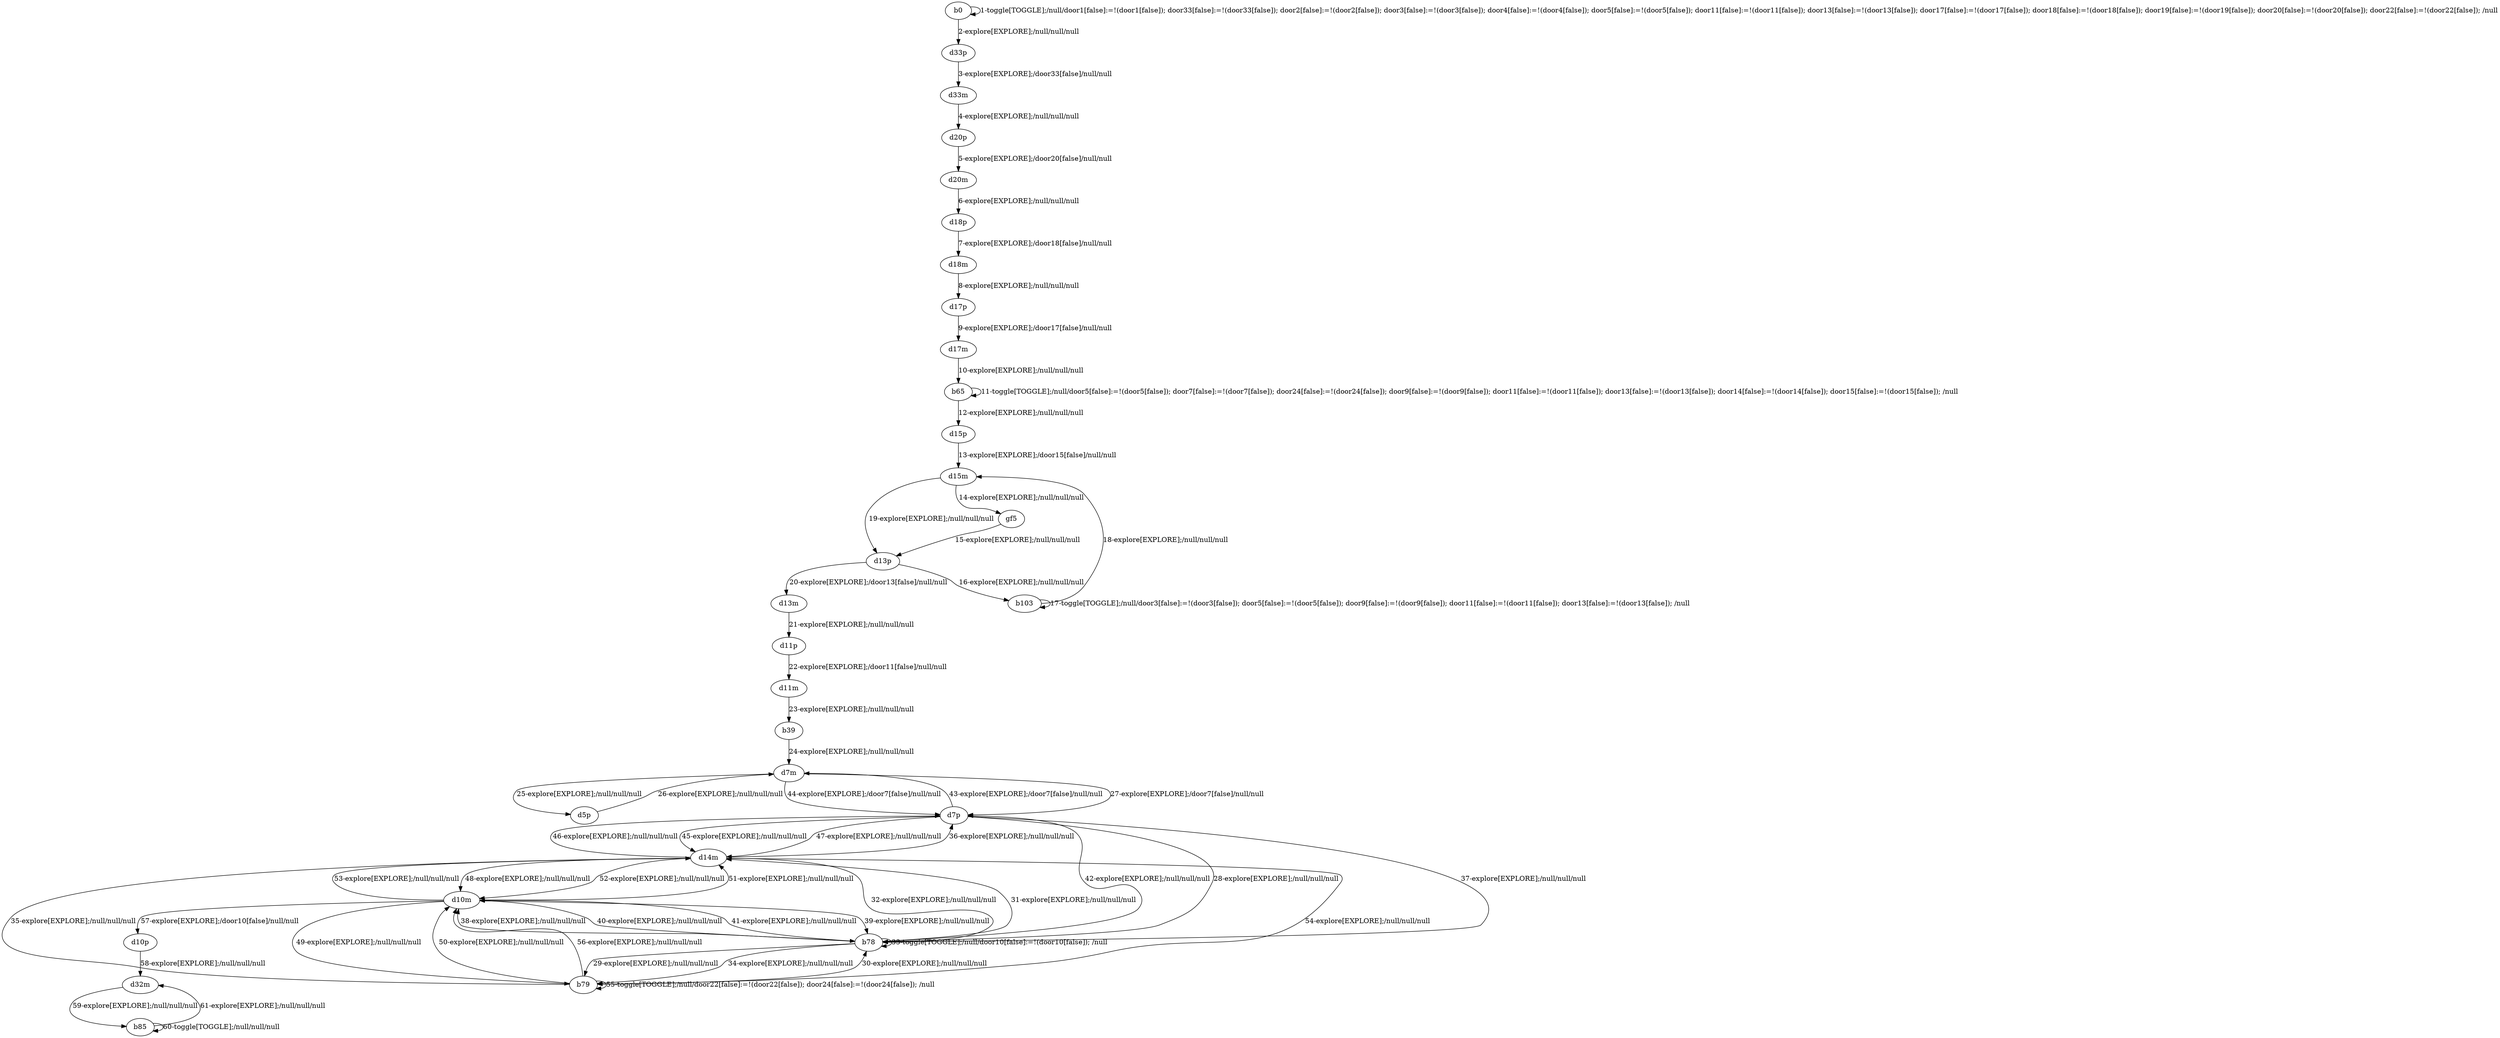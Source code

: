 # Total number of goals covered by this test: 1
# d7p --> d7m

digraph g {
"b0" -> "b0" [label = "1-toggle[TOGGLE];/null/door1[false]:=!(door1[false]); door33[false]:=!(door33[false]); door2[false]:=!(door2[false]); door3[false]:=!(door3[false]); door4[false]:=!(door4[false]); door5[false]:=!(door5[false]); door11[false]:=!(door11[false]); door13[false]:=!(door13[false]); door17[false]:=!(door17[false]); door18[false]:=!(door18[false]); door19[false]:=!(door19[false]); door20[false]:=!(door20[false]); door22[false]:=!(door22[false]); /null"];
"b0" -> "d33p" [label = "2-explore[EXPLORE];/null/null/null"];
"d33p" -> "d33m" [label = "3-explore[EXPLORE];/door33[false]/null/null"];
"d33m" -> "d20p" [label = "4-explore[EXPLORE];/null/null/null"];
"d20p" -> "d20m" [label = "5-explore[EXPLORE];/door20[false]/null/null"];
"d20m" -> "d18p" [label = "6-explore[EXPLORE];/null/null/null"];
"d18p" -> "d18m" [label = "7-explore[EXPLORE];/door18[false]/null/null"];
"d18m" -> "d17p" [label = "8-explore[EXPLORE];/null/null/null"];
"d17p" -> "d17m" [label = "9-explore[EXPLORE];/door17[false]/null/null"];
"d17m" -> "b65" [label = "10-explore[EXPLORE];/null/null/null"];
"b65" -> "b65" [label = "11-toggle[TOGGLE];/null/door5[false]:=!(door5[false]); door7[false]:=!(door7[false]); door24[false]:=!(door24[false]); door9[false]:=!(door9[false]); door11[false]:=!(door11[false]); door13[false]:=!(door13[false]); door14[false]:=!(door14[false]); door15[false]:=!(door15[false]); /null"];
"b65" -> "d15p" [label = "12-explore[EXPLORE];/null/null/null"];
"d15p" -> "d15m" [label = "13-explore[EXPLORE];/door15[false]/null/null"];
"d15m" -> "gf5" [label = "14-explore[EXPLORE];/null/null/null"];
"gf5" -> "d13p" [label = "15-explore[EXPLORE];/null/null/null"];
"d13p" -> "b103" [label = "16-explore[EXPLORE];/null/null/null"];
"b103" -> "b103" [label = "17-toggle[TOGGLE];/null/door3[false]:=!(door3[false]); door5[false]:=!(door5[false]); door9[false]:=!(door9[false]); door11[false]:=!(door11[false]); door13[false]:=!(door13[false]); /null"];
"b103" -> "d15m" [label = "18-explore[EXPLORE];/null/null/null"];
"d15m" -> "d13p" [label = "19-explore[EXPLORE];/null/null/null"];
"d13p" -> "d13m" [label = "20-explore[EXPLORE];/door13[false]/null/null"];
"d13m" -> "d11p" [label = "21-explore[EXPLORE];/null/null/null"];
"d11p" -> "d11m" [label = "22-explore[EXPLORE];/door11[false]/null/null"];
"d11m" -> "b39" [label = "23-explore[EXPLORE];/null/null/null"];
"b39" -> "d7m" [label = "24-explore[EXPLORE];/null/null/null"];
"d7m" -> "d5p" [label = "25-explore[EXPLORE];/null/null/null"];
"d5p" -> "d7m" [label = "26-explore[EXPLORE];/null/null/null"];
"d7m" -> "d7p" [label = "27-explore[EXPLORE];/door7[false]/null/null"];
"d7p" -> "b78" [label = "28-explore[EXPLORE];/null/null/null"];
"b78" -> "b79" [label = "29-explore[EXPLORE];/null/null/null"];
"b79" -> "b78" [label = "30-explore[EXPLORE];/null/null/null"];
"b78" -> "d14m" [label = "31-explore[EXPLORE];/null/null/null"];
"d14m" -> "b78" [label = "32-explore[EXPLORE];/null/null/null"];
"b78" -> "b78" [label = "33-toggle[TOGGLE];/null/door10[false]:=!(door10[false]); /null"];
"b78" -> "b79" [label = "34-explore[EXPLORE];/null/null/null"];
"b79" -> "d14m" [label = "35-explore[EXPLORE];/null/null/null"];
"d14m" -> "d7p" [label = "36-explore[EXPLORE];/null/null/null"];
"d7p" -> "b78" [label = "37-explore[EXPLORE];/null/null/null"];
"b78" -> "d10m" [label = "38-explore[EXPLORE];/null/null/null"];
"d10m" -> "b78" [label = "39-explore[EXPLORE];/null/null/null"];
"b78" -> "d10m" [label = "40-explore[EXPLORE];/null/null/null"];
"d10m" -> "b78" [label = "41-explore[EXPLORE];/null/null/null"];
"b78" -> "d7p" [label = "42-explore[EXPLORE];/null/null/null"];
"d7p" -> "d7m" [label = "43-explore[EXPLORE];/door7[false]/null/null"];
"d7m" -> "d7p" [label = "44-explore[EXPLORE];/door7[false]/null/null"];
"d7p" -> "d14m" [label = "45-explore[EXPLORE];/null/null/null"];
"d14m" -> "d7p" [label = "46-explore[EXPLORE];/null/null/null"];
"d7p" -> "d14m" [label = "47-explore[EXPLORE];/null/null/null"];
"d14m" -> "d10m" [label = "48-explore[EXPLORE];/null/null/null"];
"d10m" -> "b79" [label = "49-explore[EXPLORE];/null/null/null"];
"b79" -> "d10m" [label = "50-explore[EXPLORE];/null/null/null"];
"d10m" -> "d14m" [label = "51-explore[EXPLORE];/null/null/null"];
"d14m" -> "d10m" [label = "52-explore[EXPLORE];/null/null/null"];
"d10m" -> "d14m" [label = "53-explore[EXPLORE];/null/null/null"];
"d14m" -> "b79" [label = "54-explore[EXPLORE];/null/null/null"];
"b79" -> "b79" [label = "55-toggle[TOGGLE];/null/door22[false]:=!(door22[false]); door24[false]:=!(door24[false]); /null"];
"b79" -> "d10m" [label = "56-explore[EXPLORE];/null/null/null"];
"d10m" -> "d10p" [label = "57-explore[EXPLORE];/door10[false]/null/null"];
"d10p" -> "d32m" [label = "58-explore[EXPLORE];/null/null/null"];
"d32m" -> "b85" [label = "59-explore[EXPLORE];/null/null/null"];
"b85" -> "b85" [label = "60-toggle[TOGGLE];/null/null/null"];
"b85" -> "d32m" [label = "61-explore[EXPLORE];/null/null/null"];
}